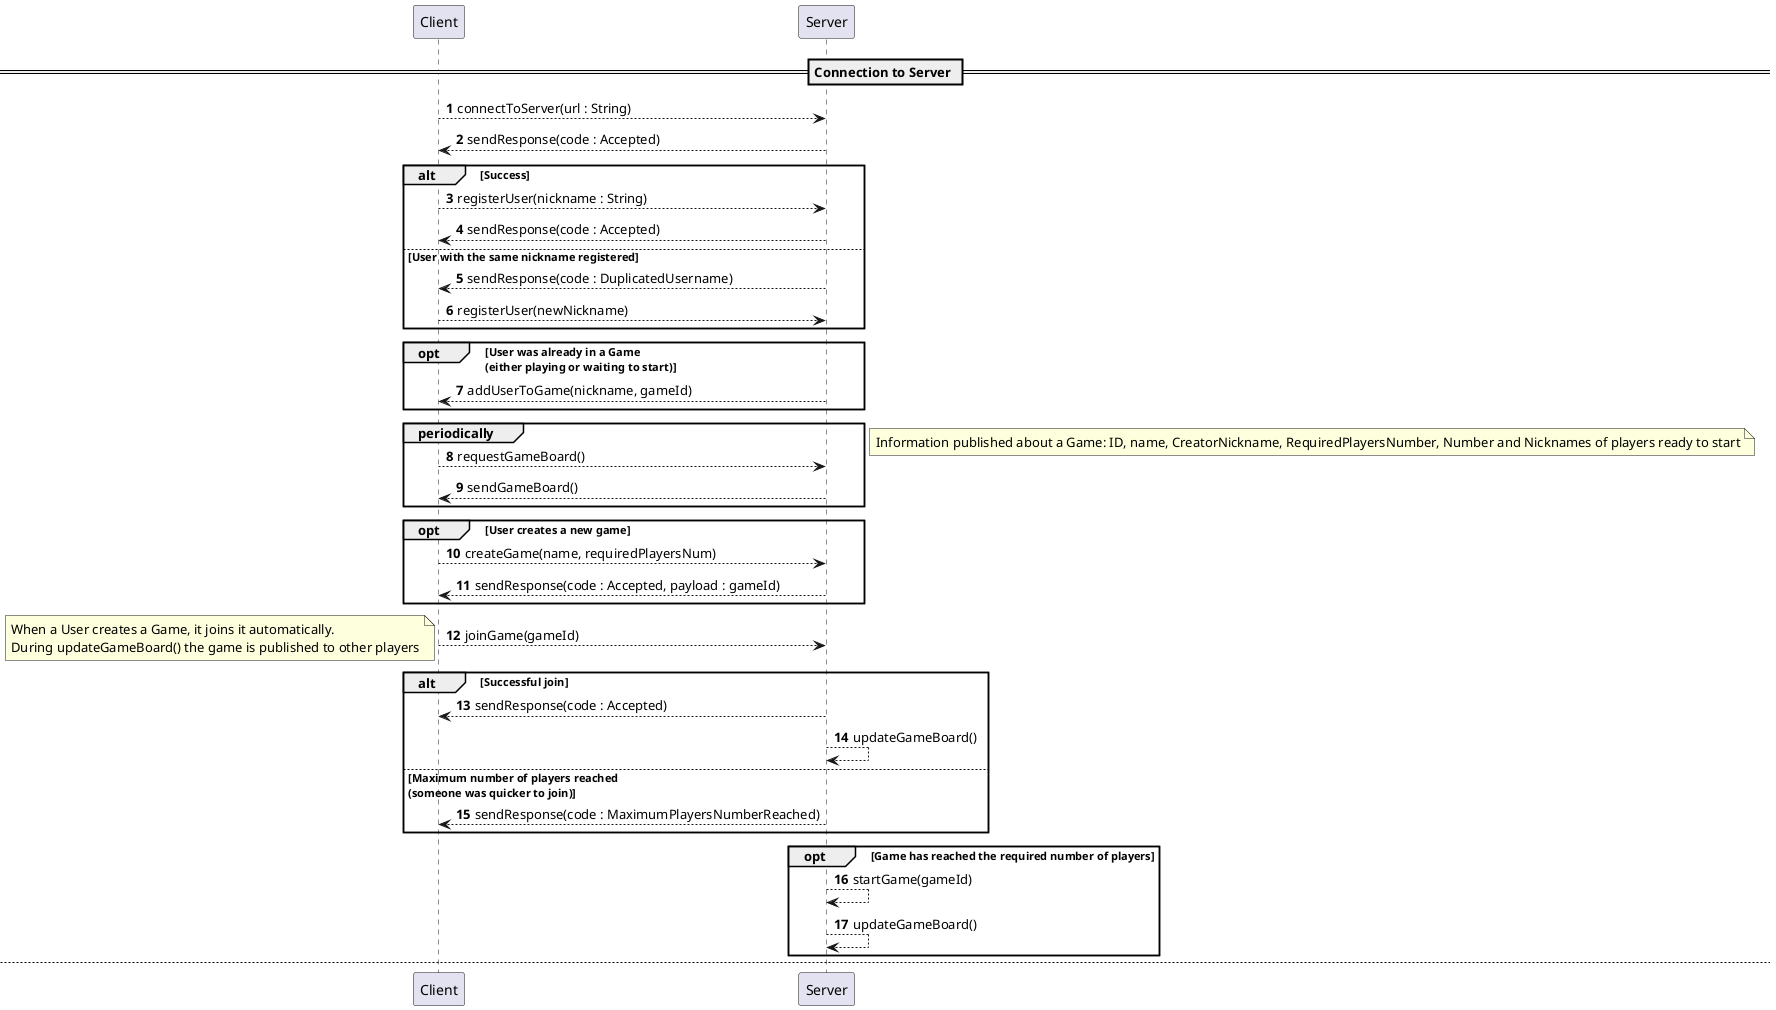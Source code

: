 @startuml
'https://plantuml.com/sequence-diagram

autonumber

== Connection to Server ==
Client --> Server : connectToServer(url : String)
'Es. tcp://localhost:2048

Server --> Client : sendResponse(code : Accepted)

alt Success
    Client --> Server : registerUser(nickname : String)
    Server --> Client : sendResponse(code : Accepted)

else User with the same nickname registered
    Server --> Client : sendResponse(code : DuplicatedUsername)
    Client --> Server : registerUser(newNickname)
end

opt User was already in a Game \n(either playing or waiting to start)
    Server --> Client : addUserToGame(nickname, gameId)
end

group periodically
    Client --> Server : requestGameBoard()
    Server --> Client : sendGameBoard()
end
note right: Information published about a Game: ID, name, CreatorNickname, RequiredPlayersNumber, Number and Nicknames of players ready to start


opt User creates a new game
    Client --> Server : createGame(name, requiredPlayersNum)
    Server --> Client : sendResponse(code : Accepted, payload : gameId)
end
Client --> Server : joinGame(gameId)
note left: When a User creates a Game, it joins it automatically. \nDuring updateGameBoard() the game is published to other players

alt Successful join
    Server --> Client : sendResponse(code : Accepted)
    Server --> Server : updateGameBoard()
else Maximum number of players reached \n(someone was quicker to join)
    Server --> Client : sendResponse(code : MaximumPlayersNumberReached)
end

opt Game has reached the required number of players
    Server --> Server : startGame(gameId)
    Server --> Server : updateGameBoard()
end

newpage

== Game initialization ==

Server --> Client : sendPlayerSetupInformation()
note left : Sent setup information: 2 resource cards, 1 gold card, \ninitial card, 2 objective cards
loop On invalid setup choice
Client --> Server : sendSetupChoice(initialCardSide, objectiveCard)
Server --> Client : sendResponse(code : InvalidChoice)
end
Server --> Client : sendResponse(code : Accepted)

newpage

== Player plays a card ==

Server --> Client : sendGameInfo()
note right : Information includes players maps, number of points, visible cards to draw

...Client checks to be the current player and \nchecks the free points on its map...
loop On invalid move
Client --> Server : sendCardToPlay(cardId, Side, Point)
Server --> Client : sendResponse(core : InvalidMove)
else Valid move
    Server --> Client : sendResponse(code : Accepted)
end

loop On invalid move
    Client --> Server : sendDrawCommand(card, deckCode)
    Server --> Client : sendResponse(code : InvalidDraw)
else Valid move
    Server --> Client : sendResponse(code : Accepted)
end
    Server --> Client : sendGameInfo()
note right : Send update to the other clients

@enduml